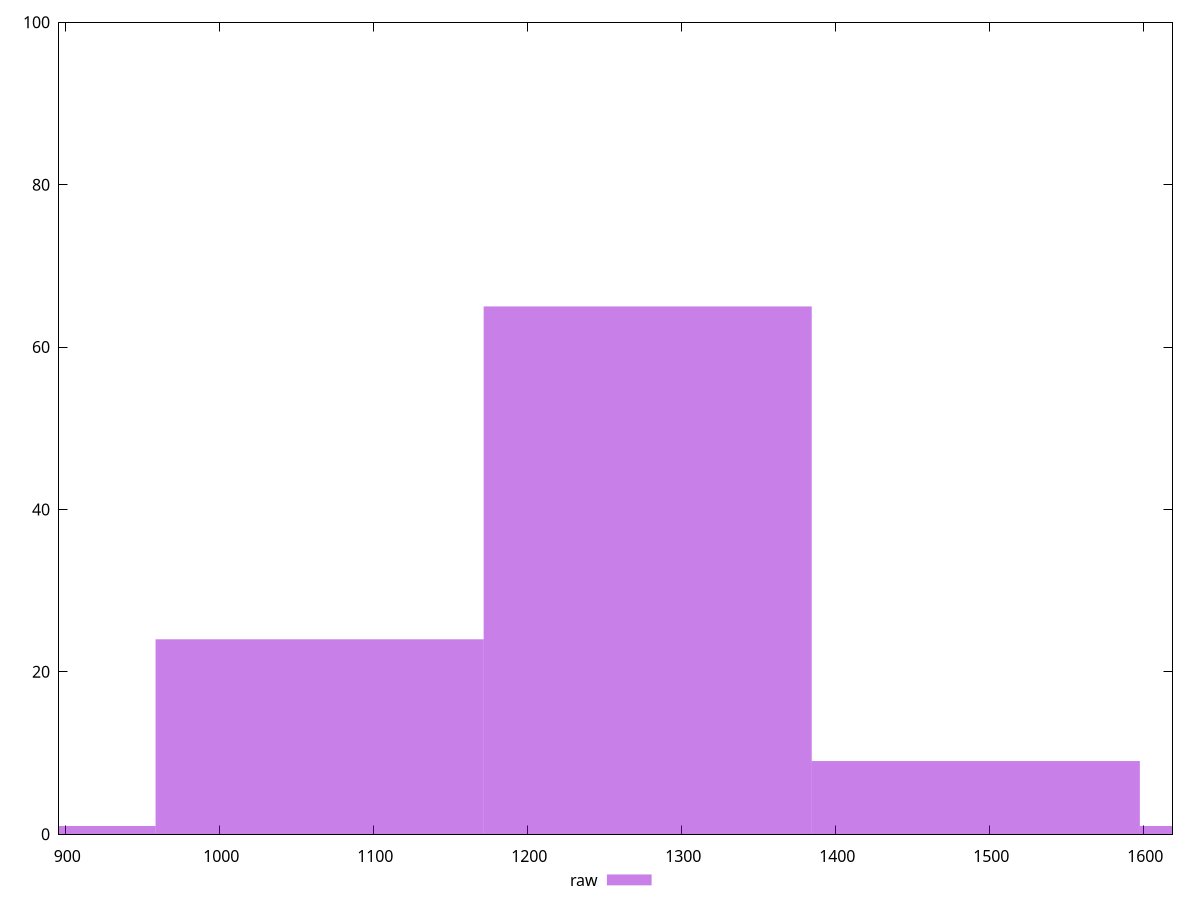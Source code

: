 reset

$raw <<EOF
1491.2913478599899 9
1065.2081056142786 24
1278.249726737134 65
1704.3329689828456 1
852.1664844914228 1
EOF

set key outside below
set boxwidth 213.0416211228557
set xrange [896:1619]
set yrange [0:100]
set trange [0:100]
set style fill transparent solid 0.5 noborder
set terminal svg size 640, 490 enhanced background rgb 'white'
set output "reports/report_00028_2021-02-24T12-49-42.674Z/uses-rel-preload/samples/agenda/raw/histogram.svg"

plot $raw title "raw" with boxes

reset
